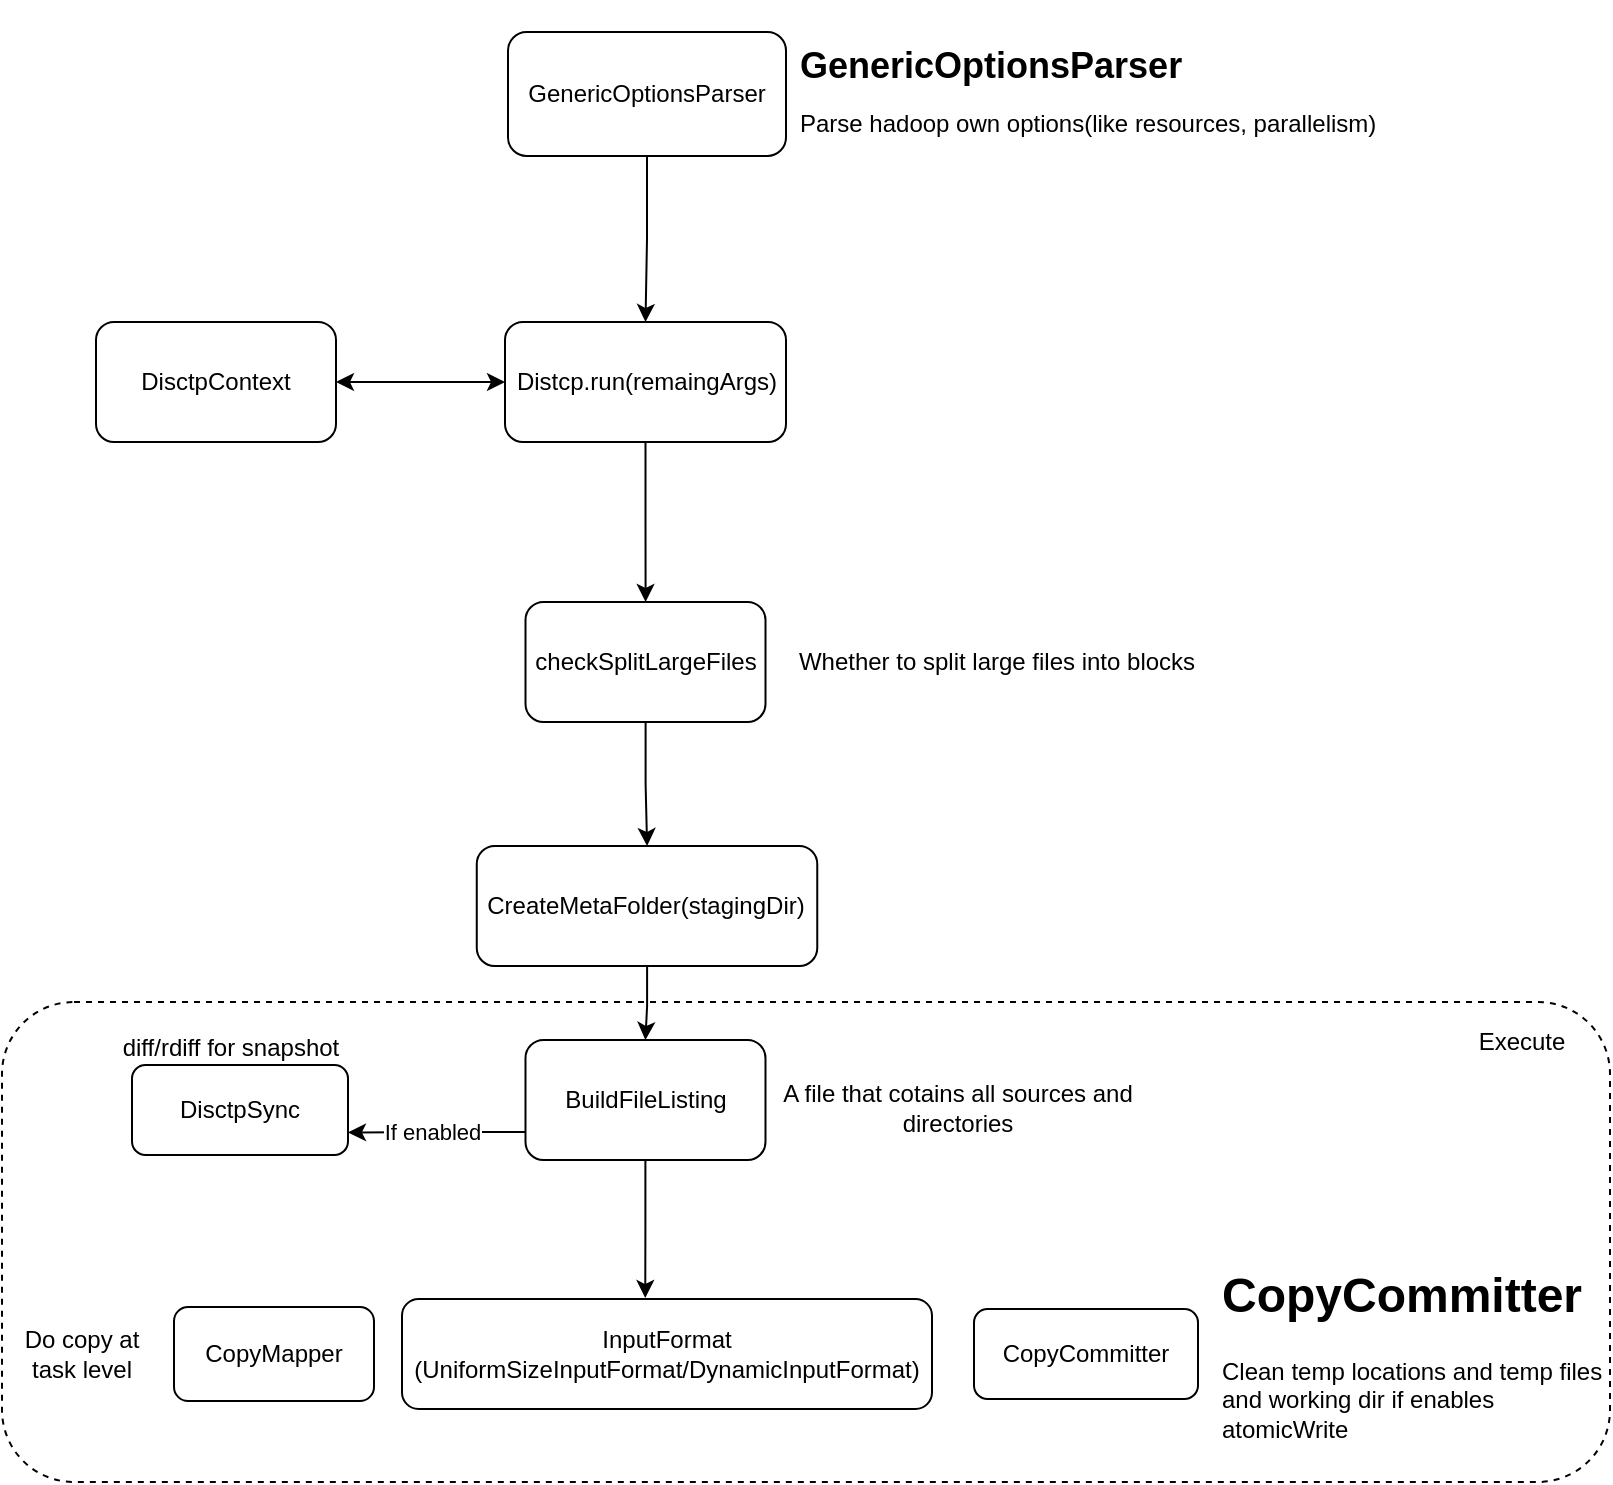 <mxfile version="21.6.8" type="github">
  <diagram name="Page-1" id="N6vm7h6PkNqcWS5yT1Tq">
    <mxGraphModel dx="1834" dy="796" grid="0" gridSize="10" guides="1" tooltips="1" connect="1" arrows="1" fold="1" page="0" pageScale="1" pageWidth="827" pageHeight="1169" math="0" shadow="0">
      <root>
        <mxCell id="0" />
        <mxCell id="1" parent="0" />
        <mxCell id="DPim_uJMLFudp5h5GO5p-26" value="" style="rounded=1;whiteSpace=wrap;html=1;dashed=1;" vertex="1" parent="1">
          <mxGeometry x="-55" y="641" width="804" height="240" as="geometry" />
        </mxCell>
        <mxCell id="DPim_uJMLFudp5h5GO5p-4" value="" style="edgeStyle=orthogonalEdgeStyle;rounded=0;orthogonalLoop=1;jettySize=auto;html=1;" edge="1" parent="1" source="DPim_uJMLFudp5h5GO5p-1" target="DPim_uJMLFudp5h5GO5p-3">
          <mxGeometry relative="1" as="geometry" />
        </mxCell>
        <mxCell id="DPim_uJMLFudp5h5GO5p-1" value="GenericOptionsParser" style="rounded=1;whiteSpace=wrap;html=1;" vertex="1" parent="1">
          <mxGeometry x="198" y="156" width="139" height="62" as="geometry" />
        </mxCell>
        <mxCell id="DPim_uJMLFudp5h5GO5p-2" value="&lt;h1&gt;&lt;font style=&quot;font-size: 18px;&quot;&gt;GenericOptionsParser&lt;/font&gt;&lt;br&gt;&lt;/h1&gt;&lt;p style=&quot;line-height: 0%;&quot;&gt;Parse hadoop own options(like resources, parallelism)&lt;/p&gt;" style="text;html=1;strokeColor=none;fillColor=none;spacing=5;spacingTop=-20;whiteSpace=wrap;overflow=hidden;rounded=0;" vertex="1" parent="1">
          <mxGeometry x="339" y="150.5" width="336" height="73" as="geometry" />
        </mxCell>
        <mxCell id="DPim_uJMLFudp5h5GO5p-8" value="" style="edgeStyle=orthogonalEdgeStyle;rounded=0;orthogonalLoop=1;jettySize=auto;html=1;" edge="1" parent="1" source="DPim_uJMLFudp5h5GO5p-3" target="DPim_uJMLFudp5h5GO5p-7">
          <mxGeometry relative="1" as="geometry" />
        </mxCell>
        <mxCell id="DPim_uJMLFudp5h5GO5p-3" value="Distcp.run(remaingArgs)" style="whiteSpace=wrap;html=1;rounded=1;" vertex="1" parent="1">
          <mxGeometry x="196.5" y="301" width="140.5" height="60" as="geometry" />
        </mxCell>
        <mxCell id="DPim_uJMLFudp5h5GO5p-6" value="" style="edgeStyle=orthogonalEdgeStyle;rounded=0;orthogonalLoop=1;jettySize=auto;html=1;startArrow=classic;startFill=1;" edge="1" parent="1" source="DPim_uJMLFudp5h5GO5p-5" target="DPim_uJMLFudp5h5GO5p-3">
          <mxGeometry relative="1" as="geometry" />
        </mxCell>
        <mxCell id="DPim_uJMLFudp5h5GO5p-5" value="DisctpContext" style="rounded=1;whiteSpace=wrap;html=1;" vertex="1" parent="1">
          <mxGeometry x="-8" y="301" width="120" height="60" as="geometry" />
        </mxCell>
        <mxCell id="DPim_uJMLFudp5h5GO5p-11" value="" style="edgeStyle=orthogonalEdgeStyle;rounded=0;orthogonalLoop=1;jettySize=auto;html=1;" edge="1" parent="1" source="DPim_uJMLFudp5h5GO5p-7" target="DPim_uJMLFudp5h5GO5p-10">
          <mxGeometry relative="1" as="geometry" />
        </mxCell>
        <mxCell id="DPim_uJMLFudp5h5GO5p-7" value="checkSplitLargeFiles" style="whiteSpace=wrap;html=1;rounded=1;" vertex="1" parent="1">
          <mxGeometry x="206.75" y="441" width="120" height="60" as="geometry" />
        </mxCell>
        <mxCell id="DPim_uJMLFudp5h5GO5p-9" value="Whether to split large files into blocks" style="text;html=1;strokeColor=none;fillColor=none;align=center;verticalAlign=middle;whiteSpace=wrap;rounded=0;" vertex="1" parent="1">
          <mxGeometry x="333" y="456" width="219" height="30" as="geometry" />
        </mxCell>
        <mxCell id="DPim_uJMLFudp5h5GO5p-18" value="" style="edgeStyle=orthogonalEdgeStyle;rounded=0;orthogonalLoop=1;jettySize=auto;html=1;" edge="1" parent="1" source="DPim_uJMLFudp5h5GO5p-10" target="DPim_uJMLFudp5h5GO5p-17">
          <mxGeometry relative="1" as="geometry" />
        </mxCell>
        <mxCell id="DPim_uJMLFudp5h5GO5p-10" value="CreateMetaFolder(stagingDir)" style="whiteSpace=wrap;html=1;rounded=1;" vertex="1" parent="1">
          <mxGeometry x="182.38" y="563" width="170.25" height="60" as="geometry" />
        </mxCell>
        <mxCell id="DPim_uJMLFudp5h5GO5p-12" value="CopyMapper" style="rounded=1;whiteSpace=wrap;html=1;" vertex="1" parent="1">
          <mxGeometry x="31" y="793.5" width="100" height="47" as="geometry" />
        </mxCell>
        <mxCell id="DPim_uJMLFudp5h5GO5p-13" value="InputFormat&lt;br&gt;(UniformSizeInputFormat/DynamicInputFormat)" style="rounded=1;whiteSpace=wrap;html=1;" vertex="1" parent="1">
          <mxGeometry x="145" y="789.5" width="265" height="55" as="geometry" />
        </mxCell>
        <mxCell id="DPim_uJMLFudp5h5GO5p-14" value="Do copy at task level" style="text;html=1;strokeColor=none;fillColor=none;align=center;verticalAlign=middle;whiteSpace=wrap;rounded=0;" vertex="1" parent="1">
          <mxGeometry x="-54" y="800.5" width="78" height="33" as="geometry" />
        </mxCell>
        <mxCell id="DPim_uJMLFudp5h5GO5p-15" value="DisctpSync" style="rounded=1;whiteSpace=wrap;html=1;" vertex="1" parent="1">
          <mxGeometry x="10" y="672.5" width="108" height="45" as="geometry" />
        </mxCell>
        <mxCell id="DPim_uJMLFudp5h5GO5p-16" value="diff/rdiff for snapshot" style="text;html=1;strokeColor=none;fillColor=none;align=center;verticalAlign=middle;whiteSpace=wrap;rounded=0;" vertex="1" parent="1">
          <mxGeometry x="-17" y="644" width="153" height="39" as="geometry" />
        </mxCell>
        <mxCell id="DPim_uJMLFudp5h5GO5p-23" style="edgeStyle=orthogonalEdgeStyle;rounded=0;orthogonalLoop=1;jettySize=auto;html=1;entryX=1;entryY=0.75;entryDx=0;entryDy=0;" edge="1" parent="1" source="DPim_uJMLFudp5h5GO5p-17" target="DPim_uJMLFudp5h5GO5p-15">
          <mxGeometry relative="1" as="geometry">
            <Array as="points">
              <mxPoint x="157" y="706" />
              <mxPoint x="157" y="706" />
            </Array>
          </mxGeometry>
        </mxCell>
        <mxCell id="DPim_uJMLFudp5h5GO5p-24" value="If enabled" style="edgeLabel;html=1;align=center;verticalAlign=middle;resizable=0;points=[];" vertex="1" connectable="0" parent="DPim_uJMLFudp5h5GO5p-23">
          <mxGeometry x="0.045" relative="1" as="geometry">
            <mxPoint as="offset" />
          </mxGeometry>
        </mxCell>
        <mxCell id="DPim_uJMLFudp5h5GO5p-25" style="edgeStyle=orthogonalEdgeStyle;rounded=0;orthogonalLoop=1;jettySize=auto;html=1;entryX=0.459;entryY=-0.009;entryDx=0;entryDy=0;entryPerimeter=0;" edge="1" parent="1" source="DPim_uJMLFudp5h5GO5p-17" target="DPim_uJMLFudp5h5GO5p-13">
          <mxGeometry relative="1" as="geometry" />
        </mxCell>
        <mxCell id="DPim_uJMLFudp5h5GO5p-17" value="BuildFileListing" style="whiteSpace=wrap;html=1;rounded=1;" vertex="1" parent="1">
          <mxGeometry x="206.745" y="660" width="120" height="60" as="geometry" />
        </mxCell>
        <mxCell id="DPim_uJMLFudp5h5GO5p-19" value="A file that cotains all sources and directories" style="text;html=1;strokeColor=none;fillColor=none;align=center;verticalAlign=middle;whiteSpace=wrap;rounded=0;" vertex="1" parent="1">
          <mxGeometry x="333" y="668" width="180" height="52" as="geometry" />
        </mxCell>
        <mxCell id="DPim_uJMLFudp5h5GO5p-20" value="CopyCommitter" style="rounded=1;whiteSpace=wrap;html=1;" vertex="1" parent="1">
          <mxGeometry x="431" y="794.5" width="112" height="45" as="geometry" />
        </mxCell>
        <mxCell id="DPim_uJMLFudp5h5GO5p-22" value="&lt;h1&gt;CopyCommitter&lt;/h1&gt;&lt;p&gt;Clean temp locations and temp files and working dir if enables atomicWrite&lt;/p&gt;" style="text;html=1;strokeColor=none;fillColor=none;spacing=5;spacingTop=-20;whiteSpace=wrap;overflow=hidden;rounded=0;" vertex="1" parent="1">
          <mxGeometry x="550" y="768" width="199" height="98" as="geometry" />
        </mxCell>
        <mxCell id="DPim_uJMLFudp5h5GO5p-28" value="Execute" style="text;html=1;strokeColor=none;fillColor=none;align=center;verticalAlign=middle;whiteSpace=wrap;rounded=0;" vertex="1" parent="1">
          <mxGeometry x="675" y="646" width="60" height="30" as="geometry" />
        </mxCell>
      </root>
    </mxGraphModel>
  </diagram>
</mxfile>
